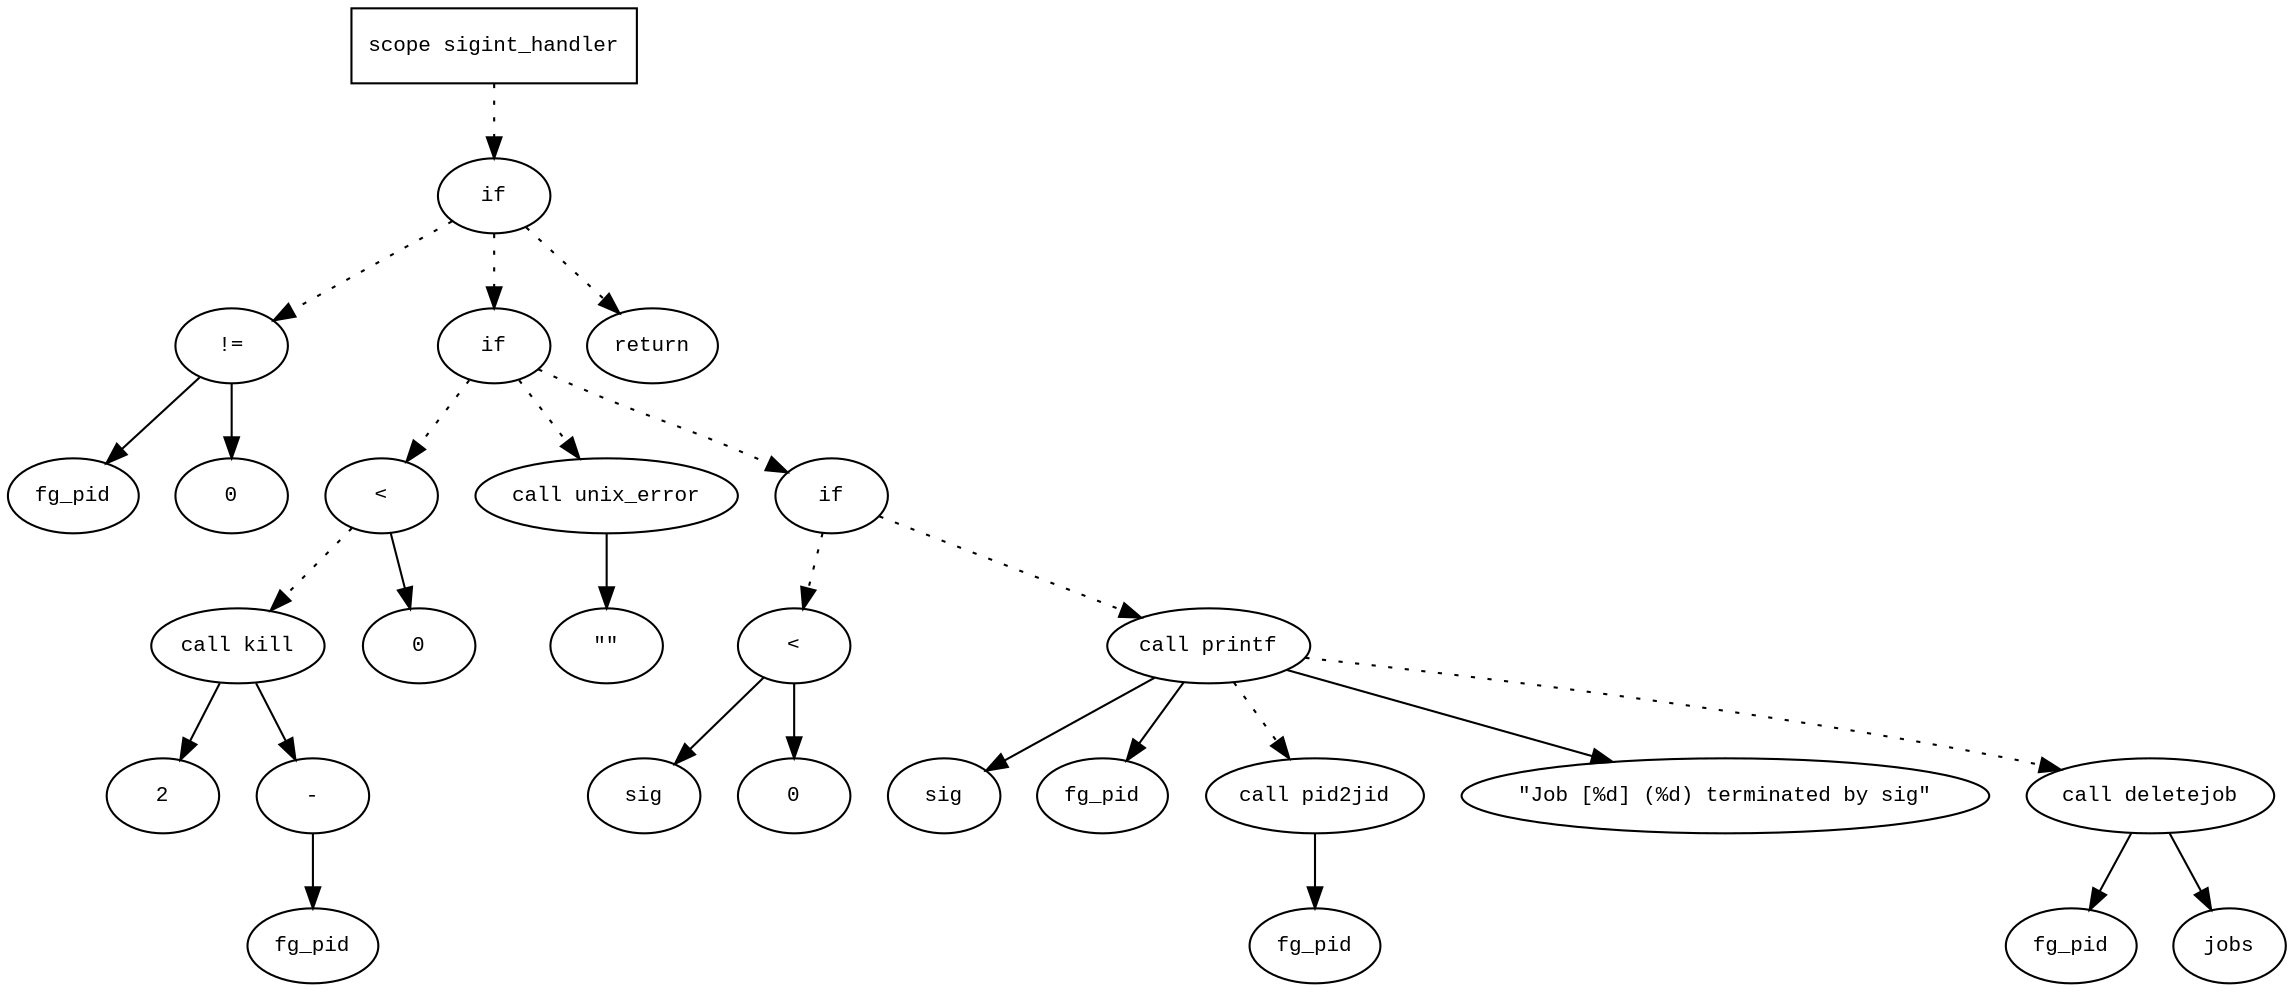 digraph AST {
  graph [fontname="Times New Roman",fontsize=10];
  node  [fontname="Courier New",fontsize=10];
  edge  [fontname="Times New Roman",fontsize=10];

  node1 [label="scope sigint_handler",shape=box];
  node2 [label="if",shape=ellipse];
  node1 -> node2 [style=dotted];
  node3 [label="!=",shape=ellipse];
  node4 [label="fg_pid",shape=ellipse];
  node3 -> node4;
  node5 [label="0",shape=ellipse];
  node3 -> node5;
  node2 -> node3 [style=dotted];
  node6 [label="if",shape=ellipse];
  node2 -> node6 [style=dotted];
  node7 [label="<",shape=ellipse];
  node8 [label="call kill",shape=ellipse];
  node9 [label="2",shape=ellipse];
  node8 -> node9;
  node10 [label="-",shape=ellipse];
  node11 [label="fg_pid",shape=ellipse];
  node10 -> node11;
  node8 -> node10;
  node7 -> node8 [style=dotted];
  node12 [label="0",shape=ellipse];
  node7 -> node12;
  node6 -> node7 [style=dotted];
  node13 [label="call unix_error",shape=ellipse];
  node14 [label="\"\"",shape=ellipse];
  node13 -> node14;
  node6 -> node13 [style=dotted];
  node15 [label="if",shape=ellipse];
  node6 -> node15 [style=dotted];
  node16 [label="<",shape=ellipse];
  node17 [label="sig",shape=ellipse];
  node16 -> node17;
  node18 [label="0",shape=ellipse];
  node16 -> node18;
  node15 -> node16 [style=dotted];
  node19 [label="call printf",shape=ellipse];
  node20 [label="sig",shape=ellipse];
  node19 -> node20;
  node21 [label="fg_pid",shape=ellipse];
  node19 -> node21;
  node22 [label="call pid2jid",shape=ellipse];
  node23 [label="fg_pid",shape=ellipse];
  node22 -> node23;
  node19 -> node22 [style=dotted];
  node24 [label="\"Job [%d] (%d) terminated by sig\"",shape=ellipse];
  node19 -> node24;
  node15 -> node19 [style=dotted];
  node25 [label="call deletejob",shape=ellipse];
  node26 [label="fg_pid",shape=ellipse];
  node25 -> node26;
  node27 [label="jobs",shape=ellipse];
  node25 -> node27;
  node19 -> node25 [style=dotted];
  node28 [label="return",shape=ellipse];
  node2 -> node28 [style=dotted];
} 
